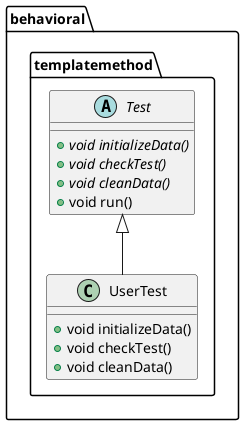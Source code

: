 @startuml
abstract class behavioral.templatemethod.Test {
+ {abstract}void initializeData()
+ {abstract}void checkTest()
+ {abstract}void cleanData()
+ void run()
}
class behavioral.templatemethod.UserTest {
+ void initializeData()
+ void checkTest()
+ void cleanData()
}


behavioral.templatemethod.Test <|-- behavioral.templatemethod.UserTest
@enduml